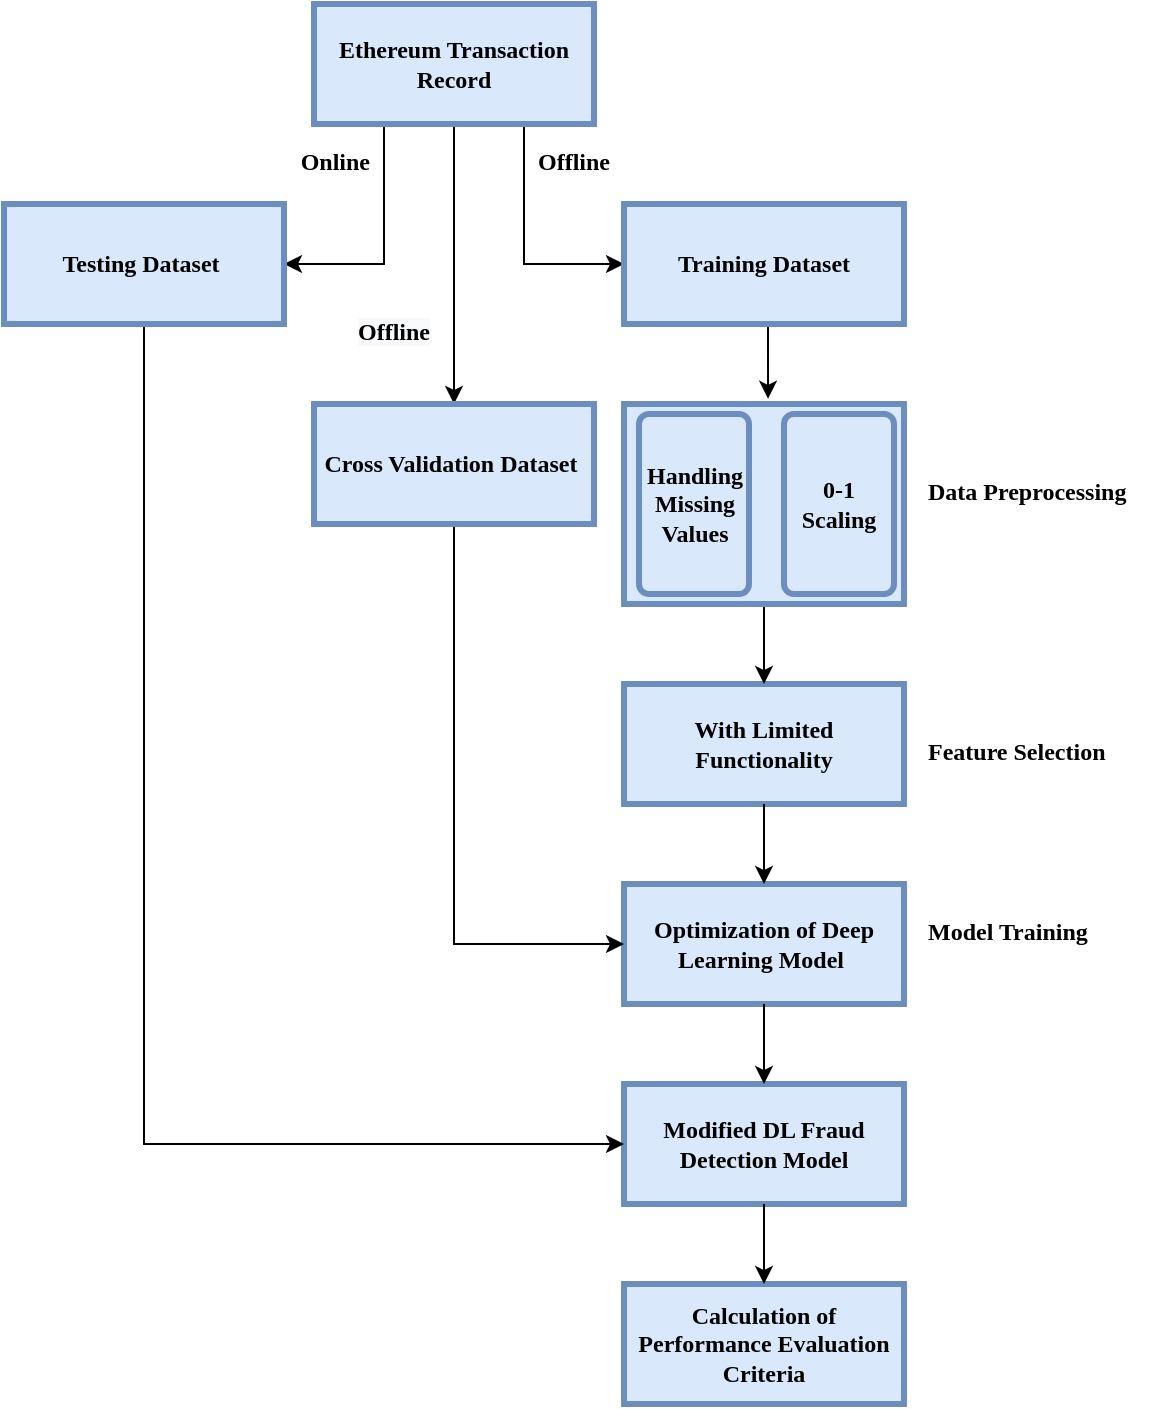 <mxfile version="20.3.7" type="github">
  <diagram id="JjL5JUbFUsXd3rydVNTg" name="Page-1">
    <mxGraphModel dx="1038" dy="575" grid="1" gridSize="10" guides="1" tooltips="1" connect="1" arrows="1" fold="1" page="1" pageScale="1" pageWidth="850" pageHeight="1100" math="0" shadow="0">
      <root>
        <mxCell id="0" />
        <mxCell id="1" parent="0" />
        <mxCell id="fDZCLPT1sttQq8ejbjsC-1" value="Ethereum Transaction Record" style="rounded=0;whiteSpace=wrap;html=1;flipV=1;flipH=0;" parent="1" vertex="1">
          <mxGeometry x="290" y="80" width="140" height="60" as="geometry" />
        </mxCell>
        <mxCell id="fDZCLPT1sttQq8ejbjsC-2" value="Testing Dataset&amp;nbsp;" style="rounded=0;whiteSpace=wrap;html=1;flipV=1;flipH=0;" parent="1" vertex="1">
          <mxGeometry x="135" y="180" width="140" height="60" as="geometry" />
        </mxCell>
        <mxCell id="fDZCLPT1sttQq8ejbjsC-43" style="edgeStyle=orthogonalEdgeStyle;rounded=0;orthogonalLoop=1;jettySize=auto;html=1;exitX=0.25;exitY=1;exitDx=0;exitDy=0;entryX=1;entryY=0.5;entryDx=0;entryDy=0;strokeColor=#000000;fontColor=#000000;" parent="1" source="fDZCLPT1sttQq8ejbjsC-1" target="fDZCLPT1sttQq8ejbjsC-2" edge="1">
          <mxGeometry relative="1" as="geometry" />
        </mxCell>
        <mxCell id="fDZCLPT1sttQq8ejbjsC-3" value="Training Dataset" style="rounded=0;whiteSpace=wrap;html=1;flipV=1;flipH=0;" parent="1" vertex="1">
          <mxGeometry x="445" y="180" width="140" height="60" as="geometry" />
        </mxCell>
        <mxCell id="fDZCLPT1sttQq8ejbjsC-42" style="edgeStyle=orthogonalEdgeStyle;rounded=0;orthogonalLoop=1;jettySize=auto;html=1;exitX=0.75;exitY=1;exitDx=0;exitDy=0;entryX=0;entryY=0.5;entryDx=0;entryDy=0;strokeColor=#000000;fontColor=#000000;" parent="1" source="fDZCLPT1sttQq8ejbjsC-1" target="fDZCLPT1sttQq8ejbjsC-3" edge="1">
          <mxGeometry relative="1" as="geometry" />
        </mxCell>
        <mxCell id="fDZCLPT1sttQq8ejbjsC-8" value="Cross Validation Dataset&amp;nbsp;" style="rounded=0;whiteSpace=wrap;html=1;flipV=1;flipH=0;" parent="1" vertex="1">
          <mxGeometry x="290" y="280" width="140" height="60" as="geometry" />
        </mxCell>
        <mxCell id="fDZCLPT1sttQq8ejbjsC-45" style="edgeStyle=orthogonalEdgeStyle;rounded=0;orthogonalLoop=1;jettySize=auto;html=1;exitX=0.5;exitY=1;exitDx=0;exitDy=0;entryX=0.5;entryY=0;entryDx=0;entryDy=0;strokeColor=#000000;fontColor=#000000;" parent="1" source="fDZCLPT1sttQq8ejbjsC-1" target="fDZCLPT1sttQq8ejbjsC-8" edge="1">
          <mxGeometry relative="1" as="geometry" />
        </mxCell>
        <mxCell id="fDZCLPT1sttQq8ejbjsC-10" value="" style="rounded=0;absoluteArcSize=1;html=1;arcSize=10;flipV=1;flipH=0;" parent="1" vertex="1">
          <mxGeometry x="445" y="280" width="140" height="100" as="geometry" />
        </mxCell>
        <mxCell id="fDZCLPT1sttQq8ejbjsC-11" value="" style="html=1;shape=mxgraph.er.anchor;whiteSpace=wrap;" parent="fDZCLPT1sttQq8ejbjsC-10" vertex="1">
          <mxGeometry width="70" height="100" as="geometry" />
        </mxCell>
        <mxCell id="fDZCLPT1sttQq8ejbjsC-18" value="Handling Missing Values" style="rounded=1;absoluteArcSize=1;html=1;arcSize=10;whiteSpace=wrap;points=[];strokeColor=inherit;fillColor=inherit;" parent="fDZCLPT1sttQq8ejbjsC-10" vertex="1">
          <mxGeometry x="7.5" y="5" width="55" height="90" as="geometry" />
        </mxCell>
        <mxCell id="fDZCLPT1sttQq8ejbjsC-13" value="0-1 Scaling" style="rounded=1;absoluteArcSize=1;html=1;arcSize=10;whiteSpace=wrap;points=[];strokeColor=inherit;fillColor=inherit;" parent="fDZCLPT1sttQq8ejbjsC-10" vertex="1">
          <mxGeometry x="80" y="5" width="55" height="90" as="geometry" />
        </mxCell>
        <mxCell id="fDZCLPT1sttQq8ejbjsC-29" style="edgeStyle=orthogonalEdgeStyle;rounded=0;orthogonalLoop=1;jettySize=auto;html=1;exitX=0.5;exitY=1;exitDx=0;exitDy=0;entryX=1.029;entryY=-0.026;entryDx=0;entryDy=0;entryPerimeter=0;strokeColor=#000000;fontColor=#000000;" parent="1" source="fDZCLPT1sttQq8ejbjsC-3" target="fDZCLPT1sttQq8ejbjsC-11" edge="1">
          <mxGeometry relative="1" as="geometry" />
        </mxCell>
        <mxCell id="fDZCLPT1sttQq8ejbjsC-19" value="&lt;font face=&quot;Times New Roman&quot;&gt;&lt;b&gt;With Limited Functionality&lt;/b&gt;&lt;/font&gt;" style="rounded=0;whiteSpace=wrap;html=1;flipV=1;flipH=0;fillColor=#dae8fc;strokeColor=#6c8ebf;strokeWidth=3;" parent="1" vertex="1">
          <mxGeometry x="445" y="420" width="140" height="60" as="geometry" />
        </mxCell>
        <mxCell id="fDZCLPT1sttQq8ejbjsC-24" style="edgeStyle=orthogonalEdgeStyle;rounded=0;orthogonalLoop=1;jettySize=auto;html=1;exitX=0.5;exitY=1;exitDx=0;exitDy=0;entryX=0.5;entryY=0;entryDx=0;entryDy=0;strokeColor=#000000;fontColor=#000000;" parent="1" source="fDZCLPT1sttQq8ejbjsC-10" target="fDZCLPT1sttQq8ejbjsC-19" edge="1">
          <mxGeometry relative="1" as="geometry" />
        </mxCell>
        <mxCell id="fDZCLPT1sttQq8ejbjsC-20" value="&lt;font face=&quot;Times New Roman&quot;&gt;&lt;b&gt;Optimization of Deep Learning Model&amp;nbsp;&lt;/b&gt;&lt;/font&gt;" style="rounded=0;whiteSpace=wrap;html=1;flipV=1;flipH=0;fillColor=#dae8fc;strokeColor=#6c8ebf;strokeWidth=3;" parent="1" vertex="1">
          <mxGeometry x="445" y="520" width="140" height="60" as="geometry" />
        </mxCell>
        <mxCell id="fDZCLPT1sttQq8ejbjsC-31" style="edgeStyle=orthogonalEdgeStyle;rounded=0;orthogonalLoop=1;jettySize=auto;html=1;exitX=0.5;exitY=1;exitDx=0;exitDy=0;entryX=0;entryY=0.5;entryDx=0;entryDy=0;strokeColor=#000000;fontColor=#000000;" parent="1" source="fDZCLPT1sttQq8ejbjsC-8" target="fDZCLPT1sttQq8ejbjsC-20" edge="1">
          <mxGeometry relative="1" as="geometry" />
        </mxCell>
        <mxCell id="fDZCLPT1sttQq8ejbjsC-25" style="edgeStyle=orthogonalEdgeStyle;rounded=0;orthogonalLoop=1;jettySize=auto;html=1;exitX=0.5;exitY=1;exitDx=0;exitDy=0;entryX=0.5;entryY=0;entryDx=0;entryDy=0;strokeColor=#000000;fontColor=#000000;" parent="1" source="fDZCLPT1sttQq8ejbjsC-19" target="fDZCLPT1sttQq8ejbjsC-20" edge="1">
          <mxGeometry relative="1" as="geometry" />
        </mxCell>
        <mxCell id="fDZCLPT1sttQq8ejbjsC-21" value="&lt;font face=&quot;Times New Roman&quot;&gt;&lt;b&gt;Modified DL Fraud Detection Model&lt;/b&gt;&lt;/font&gt;" style="rounded=0;whiteSpace=wrap;html=1;flipV=1;flipH=0;fillColor=#dae8fc;strokeColor=#6c8ebf;strokeWidth=3;" parent="1" vertex="1">
          <mxGeometry x="445" y="620" width="140" height="60" as="geometry" />
        </mxCell>
        <mxCell id="fDZCLPT1sttQq8ejbjsC-30" style="edgeStyle=orthogonalEdgeStyle;rounded=0;orthogonalLoop=1;jettySize=auto;html=1;exitX=0.5;exitY=1;exitDx=0;exitDy=0;entryX=0;entryY=0.5;entryDx=0;entryDy=0;strokeColor=#000000;fontColor=#000000;" parent="1" source="fDZCLPT1sttQq8ejbjsC-2" target="fDZCLPT1sttQq8ejbjsC-21" edge="1">
          <mxGeometry relative="1" as="geometry" />
        </mxCell>
        <mxCell id="fDZCLPT1sttQq8ejbjsC-26" style="edgeStyle=orthogonalEdgeStyle;rounded=0;orthogonalLoop=1;jettySize=auto;html=1;exitX=0.5;exitY=1;exitDx=0;exitDy=0;entryX=0.5;entryY=0;entryDx=0;entryDy=0;strokeColor=#000000;fontColor=#000000;" parent="1" source="fDZCLPT1sttQq8ejbjsC-20" target="fDZCLPT1sttQq8ejbjsC-21" edge="1">
          <mxGeometry relative="1" as="geometry" />
        </mxCell>
        <mxCell id="fDZCLPT1sttQq8ejbjsC-22" value="&lt;font face=&quot;Times New Roman&quot;&gt;&lt;b&gt;Calculation of Performance Evaluation Criteria&lt;/b&gt;&lt;/font&gt;" style="rounded=0;whiteSpace=wrap;html=1;flipV=1;flipH=0;fillColor=#dae8fc;strokeColor=#6c8ebf;strokeWidth=3;" parent="1" vertex="1">
          <mxGeometry x="445" y="720" width="140" height="60" as="geometry" />
        </mxCell>
        <mxCell id="fDZCLPT1sttQq8ejbjsC-27" style="edgeStyle=orthogonalEdgeStyle;rounded=0;orthogonalLoop=1;jettySize=auto;html=1;exitX=0.5;exitY=1;exitDx=0;exitDy=0;entryX=0.5;entryY=0;entryDx=0;entryDy=0;strokeColor=#000000;fontColor=#000000;" parent="1" source="fDZCLPT1sttQq8ejbjsC-21" target="fDZCLPT1sttQq8ejbjsC-22" edge="1">
          <mxGeometry relative="1" as="geometry" />
        </mxCell>
        <mxCell id="fDZCLPT1sttQq8ejbjsC-33" value="&lt;div style=&quot;text-align: center;&quot;&gt;&lt;span style=&quot;background-color: initial;&quot;&gt;Data Preprocessing&lt;/span&gt;&lt;/div&gt;" style="text;whiteSpace=wrap;html=1;fontStyle=1;fontFamily=Times New Roman;" parent="1" vertex="1">
          <mxGeometry x="595" y="310" width="120" height="40" as="geometry" />
        </mxCell>
        <mxCell id="fDZCLPT1sttQq8ejbjsC-34" value="&lt;div style=&quot;text-align: center;&quot;&gt;&lt;span style=&quot;background-color: initial;&quot;&gt;Model Training&lt;/span&gt;&lt;/div&gt;" style="text;whiteSpace=wrap;html=1;fontStyle=1;fontFamily=Times New Roman;" parent="1" vertex="1">
          <mxGeometry x="595" y="530" width="120" height="40" as="geometry" />
        </mxCell>
        <mxCell id="fDZCLPT1sttQq8ejbjsC-35" value="&lt;div style=&quot;text-align: center;&quot;&gt;&lt;span style=&quot;background-color: initial;&quot;&gt;&lt;font face=&quot;Times New Roman&quot;&gt;Feature Selection&amp;nbsp;&lt;/font&gt;&lt;/span&gt;&lt;/div&gt;" style="text;whiteSpace=wrap;html=1;fontStyle=1" parent="1" vertex="1">
          <mxGeometry x="595" y="440" width="120" height="40" as="geometry" />
        </mxCell>
        <mxCell id="fDZCLPT1sttQq8ejbjsC-36" value="&lt;div style=&quot;&quot;&gt;&lt;span style=&quot;background-color: initial;&quot;&gt;Online&lt;/span&gt;&lt;/div&gt;" style="text;whiteSpace=wrap;html=1;align=right;fontStyle=1;fontFamily=Times New Roman;" parent="1" vertex="1">
          <mxGeometry x="200" y="145" width="120" height="40" as="geometry" />
        </mxCell>
        <mxCell id="fDZCLPT1sttQq8ejbjsC-37" value="&lt;div style=&quot;text-align: center;&quot;&gt;&lt;span style=&quot;text-align: right;&quot;&gt;Offline&lt;/span&gt;&lt;br&gt;&lt;/div&gt;" style="text;whiteSpace=wrap;html=1;fontStyle=1;fontFamily=Times New Roman;" parent="1" vertex="1">
          <mxGeometry x="400" y="145" width="120" height="40" as="geometry" />
        </mxCell>
        <mxCell id="fDZCLPT1sttQq8ejbjsC-38" value="&lt;span style=&quot;color: rgb(0, 0, 0); font-size: 12px; font-style: normal; font-variant-ligatures: normal; font-variant-caps: normal; letter-spacing: normal; orphans: 2; text-indent: 0px; text-transform: none; widows: 2; word-spacing: 0px; -webkit-text-stroke-width: 0px; background-color: rgb(248, 249, 250); text-decoration-thickness: initial; text-decoration-style: initial; text-decoration-color: initial; float: none; display: inline !important;&quot;&gt;Offline&lt;/span&gt;" style="text;whiteSpace=wrap;html=1;align=right;fontStyle=1;fontFamily=Times New Roman;" parent="1" vertex="1">
          <mxGeometry x="290" y="230" width="60" height="35" as="geometry" />
        </mxCell>
        <mxCell id="fDZCLPT1sttQq8ejbjsC-46" value="&lt;font face=&quot;Times New Roman&quot;&gt;&lt;b&gt;Ethereum Transaction Record&lt;/b&gt;&lt;/font&gt;" style="rounded=0;whiteSpace=wrap;html=1;flipV=1;flipH=0;fillColor=#dae8fc;strokeColor=#6c8ebf;strokeWidth=3;" parent="1" vertex="1">
          <mxGeometry x="290" y="80" width="140" height="60" as="geometry" />
        </mxCell>
        <mxCell id="fDZCLPT1sttQq8ejbjsC-47" value="&lt;font face=&quot;Times New Roman&quot;&gt;&lt;b&gt;Testing Dataset&amp;nbsp;&lt;/b&gt;&lt;/font&gt;" style="rounded=0;whiteSpace=wrap;html=1;flipV=1;flipH=0;fillColor=#dae8fc;strokeColor=#6c8ebf;strokeWidth=3;" parent="1" vertex="1">
          <mxGeometry x="135" y="180" width="140" height="60" as="geometry" />
        </mxCell>
        <mxCell id="fDZCLPT1sttQq8ejbjsC-48" value="&lt;font face=&quot;Times New Roman&quot;&gt;&lt;b&gt;Cross Validation Dataset&amp;nbsp;&lt;/b&gt;&lt;/font&gt;" style="rounded=0;whiteSpace=wrap;html=1;flipV=1;flipH=0;fillColor=#dae8fc;strokeColor=#6c8ebf;strokeWidth=3;" parent="1" vertex="1">
          <mxGeometry x="290" y="280" width="140" height="60" as="geometry" />
        </mxCell>
        <mxCell id="fDZCLPT1sttQq8ejbjsC-49" value="&lt;font face=&quot;Times New Roman&quot;&gt;&lt;b&gt;Training Dataset&lt;/b&gt;&lt;/font&gt;" style="rounded=0;whiteSpace=wrap;html=1;flipV=1;flipH=0;fillColor=#dae8fc;strokeColor=#6c8ebf;strokeWidth=3;" parent="1" vertex="1">
          <mxGeometry x="445" y="180" width="140" height="60" as="geometry" />
        </mxCell>
        <mxCell id="fDZCLPT1sttQq8ejbjsC-50" value="" style="rounded=0;absoluteArcSize=1;html=1;arcSize=10;flipV=1;flipH=0;fillColor=#dae8fc;strokeColor=#6c8ebf;strokeWidth=3;" parent="1" vertex="1">
          <mxGeometry x="445" y="280" width="140" height="100" as="geometry" />
        </mxCell>
        <mxCell id="fDZCLPT1sttQq8ejbjsC-51" value="" style="html=1;shape=mxgraph.er.anchor;whiteSpace=wrap;" parent="fDZCLPT1sttQq8ejbjsC-50" vertex="1">
          <mxGeometry width="70" height="100" as="geometry" />
        </mxCell>
        <mxCell id="fDZCLPT1sttQq8ejbjsC-52" value="&lt;font face=&quot;Times New Roman&quot;&gt;&lt;b&gt;Handling Missing Values&lt;/b&gt;&lt;/font&gt;" style="rounded=1;absoluteArcSize=1;html=1;arcSize=10;whiteSpace=wrap;points=[];strokeColor=inherit;fillColor=inherit;strokeWidth=3;" parent="fDZCLPT1sttQq8ejbjsC-50" vertex="1">
          <mxGeometry x="7.5" y="5" width="55" height="90" as="geometry" />
        </mxCell>
        <mxCell id="fDZCLPT1sttQq8ejbjsC-53" value="&lt;font face=&quot;Times New Roman&quot;&gt;&lt;b&gt;0-1 Scaling&lt;/b&gt;&lt;/font&gt;" style="rounded=1;absoluteArcSize=1;html=1;arcSize=10;whiteSpace=wrap;points=[];strokeColor=inherit;fillColor=inherit;strokeWidth=3;" parent="fDZCLPT1sttQq8ejbjsC-50" vertex="1">
          <mxGeometry x="80" y="5" width="55" height="90" as="geometry" />
        </mxCell>
      </root>
    </mxGraphModel>
  </diagram>
</mxfile>
